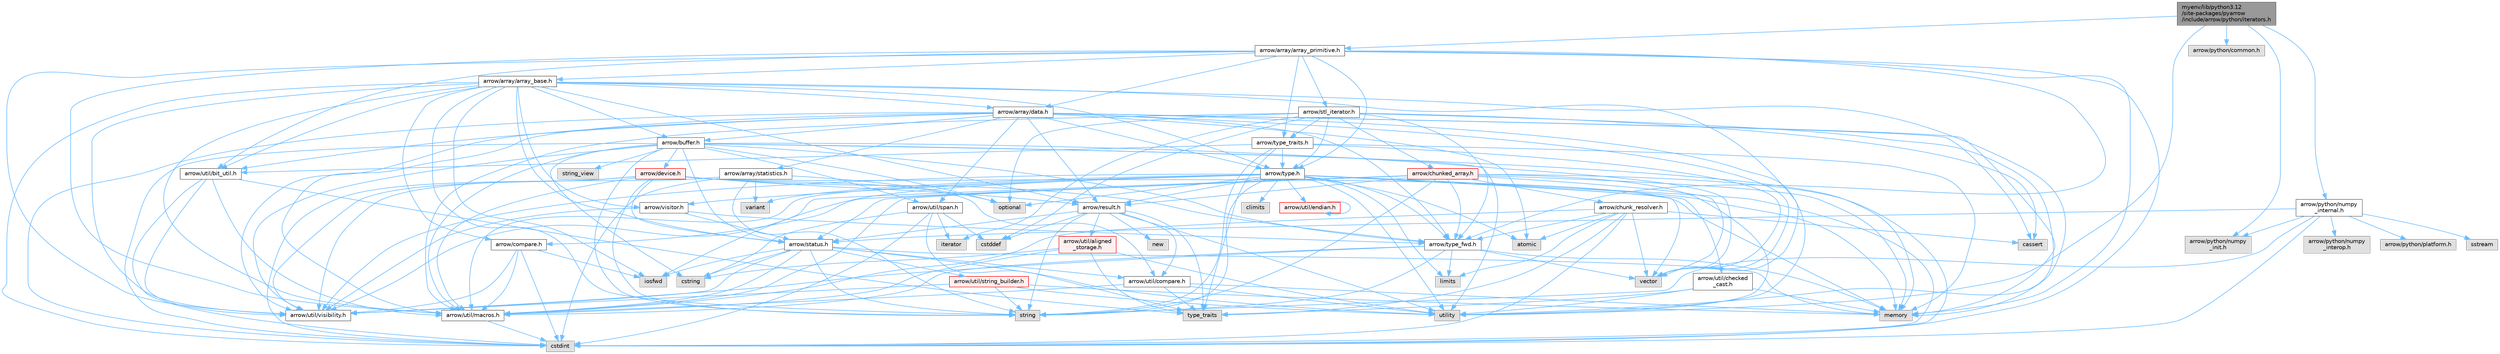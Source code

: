 digraph "myenv/lib/python3.12/site-packages/pyarrow/include/arrow/python/iterators.h"
{
 // LATEX_PDF_SIZE
  bgcolor="transparent";
  edge [fontname=Helvetica,fontsize=10,labelfontname=Helvetica,labelfontsize=10];
  node [fontname=Helvetica,fontsize=10,shape=box,height=0.2,width=0.4];
  Node1 [id="Node000001",label="myenv/lib/python3.12\l/site-packages/pyarrow\l/include/arrow/python/iterators.h",height=0.2,width=0.4,color="gray40", fillcolor="grey60", style="filled", fontcolor="black",tooltip=" "];
  Node1 -> Node2 [id="edge1_Node000001_Node000002",color="steelblue1",style="solid",tooltip=" "];
  Node2 [id="Node000002",label="utility",height=0.2,width=0.4,color="grey60", fillcolor="#E0E0E0", style="filled",tooltip=" "];
  Node1 -> Node3 [id="edge2_Node000001_Node000003",color="steelblue1",style="solid",tooltip=" "];
  Node3 [id="Node000003",label="arrow/array/array_primitive.h",height=0.2,width=0.4,color="grey40", fillcolor="white", style="filled",URL="$array__primitive_8h.html",tooltip=" "];
  Node3 -> Node4 [id="edge3_Node000003_Node000004",color="steelblue1",style="solid",tooltip=" "];
  Node4 [id="Node000004",label="cstdint",height=0.2,width=0.4,color="grey60", fillcolor="#E0E0E0", style="filled",tooltip=" "];
  Node3 -> Node5 [id="edge4_Node000003_Node000005",color="steelblue1",style="solid",tooltip=" "];
  Node5 [id="Node000005",label="memory",height=0.2,width=0.4,color="grey60", fillcolor="#E0E0E0", style="filled",tooltip=" "];
  Node3 -> Node6 [id="edge5_Node000003_Node000006",color="steelblue1",style="solid",tooltip=" "];
  Node6 [id="Node000006",label="arrow/array/array_base.h",height=0.2,width=0.4,color="grey40", fillcolor="white", style="filled",URL="$array__base_8h.html",tooltip=" "];
  Node6 -> Node4 [id="edge6_Node000006_Node000004",color="steelblue1",style="solid",tooltip=" "];
  Node6 -> Node7 [id="edge7_Node000006_Node000007",color="steelblue1",style="solid",tooltip=" "];
  Node7 [id="Node000007",label="iosfwd",height=0.2,width=0.4,color="grey60", fillcolor="#E0E0E0", style="filled",tooltip=" "];
  Node6 -> Node5 [id="edge8_Node000006_Node000005",color="steelblue1",style="solid",tooltip=" "];
  Node6 -> Node8 [id="edge9_Node000006_Node000008",color="steelblue1",style="solid",tooltip=" "];
  Node8 [id="Node000008",label="string",height=0.2,width=0.4,color="grey60", fillcolor="#E0E0E0", style="filled",tooltip=" "];
  Node6 -> Node9 [id="edge10_Node000006_Node000009",color="steelblue1",style="solid",tooltip=" "];
  Node9 [id="Node000009",label="vector",height=0.2,width=0.4,color="grey60", fillcolor="#E0E0E0", style="filled",tooltip=" "];
  Node6 -> Node10 [id="edge11_Node000006_Node000010",color="steelblue1",style="solid",tooltip=" "];
  Node10 [id="Node000010",label="arrow/array/data.h",height=0.2,width=0.4,color="grey40", fillcolor="white", style="filled",URL="$data_8h.html",tooltip=" "];
  Node10 -> Node11 [id="edge12_Node000010_Node000011",color="steelblue1",style="solid",tooltip=" "];
  Node11 [id="Node000011",label="atomic",height=0.2,width=0.4,color="grey60", fillcolor="#E0E0E0", style="filled",tooltip=" "];
  Node10 -> Node12 [id="edge13_Node000010_Node000012",color="steelblue1",style="solid",tooltip=" "];
  Node12 [id="Node000012",label="cassert",height=0.2,width=0.4,color="grey60", fillcolor="#E0E0E0", style="filled",tooltip=" "];
  Node10 -> Node4 [id="edge14_Node000010_Node000004",color="steelblue1",style="solid",tooltip=" "];
  Node10 -> Node5 [id="edge15_Node000010_Node000005",color="steelblue1",style="solid",tooltip=" "];
  Node10 -> Node2 [id="edge16_Node000010_Node000002",color="steelblue1",style="solid",tooltip=" "];
  Node10 -> Node9 [id="edge17_Node000010_Node000009",color="steelblue1",style="solid",tooltip=" "];
  Node10 -> Node13 [id="edge18_Node000010_Node000013",color="steelblue1",style="solid",tooltip=" "];
  Node13 [id="Node000013",label="arrow/array/statistics.h",height=0.2,width=0.4,color="grey40", fillcolor="white", style="filled",URL="$arrow_2array_2statistics_8h.html",tooltip=" "];
  Node13 -> Node4 [id="edge19_Node000013_Node000004",color="steelblue1",style="solid",tooltip=" "];
  Node13 -> Node14 [id="edge20_Node000013_Node000014",color="steelblue1",style="solid",tooltip=" "];
  Node14 [id="Node000014",label="optional",height=0.2,width=0.4,color="grey60", fillcolor="#E0E0E0", style="filled",tooltip=" "];
  Node13 -> Node8 [id="edge21_Node000013_Node000008",color="steelblue1",style="solid",tooltip=" "];
  Node13 -> Node15 [id="edge22_Node000013_Node000015",color="steelblue1",style="solid",tooltip=" "];
  Node15 [id="Node000015",label="variant",height=0.2,width=0.4,color="grey60", fillcolor="#E0E0E0", style="filled",tooltip=" "];
  Node13 -> Node16 [id="edge23_Node000013_Node000016",color="steelblue1",style="solid",tooltip=" "];
  Node16 [id="Node000016",label="arrow/util/visibility.h",height=0.2,width=0.4,color="grey40", fillcolor="white", style="filled",URL="$include_2arrow_2util_2visibility_8h.html",tooltip=" "];
  Node10 -> Node17 [id="edge24_Node000010_Node000017",color="steelblue1",style="solid",tooltip=" "];
  Node17 [id="Node000017",label="arrow/buffer.h",height=0.2,width=0.4,color="grey40", fillcolor="white", style="filled",URL="$buffer_8h.html",tooltip=" "];
  Node17 -> Node4 [id="edge25_Node000017_Node000004",color="steelblue1",style="solid",tooltip=" "];
  Node17 -> Node18 [id="edge26_Node000017_Node000018",color="steelblue1",style="solid",tooltip=" "];
  Node18 [id="Node000018",label="cstring",height=0.2,width=0.4,color="grey60", fillcolor="#E0E0E0", style="filled",tooltip=" "];
  Node17 -> Node5 [id="edge27_Node000017_Node000005",color="steelblue1",style="solid",tooltip=" "];
  Node17 -> Node14 [id="edge28_Node000017_Node000014",color="steelblue1",style="solid",tooltip=" "];
  Node17 -> Node8 [id="edge29_Node000017_Node000008",color="steelblue1",style="solid",tooltip=" "];
  Node17 -> Node19 [id="edge30_Node000017_Node000019",color="steelblue1",style="solid",tooltip=" "];
  Node19 [id="Node000019",label="string_view",height=0.2,width=0.4,color="grey60", fillcolor="#E0E0E0", style="filled",tooltip=" "];
  Node17 -> Node2 [id="edge31_Node000017_Node000002",color="steelblue1",style="solid",tooltip=" "];
  Node17 -> Node9 [id="edge32_Node000017_Node000009",color="steelblue1",style="solid",tooltip=" "];
  Node17 -> Node20 [id="edge33_Node000017_Node000020",color="steelblue1",style="solid",tooltip=" "];
  Node20 [id="Node000020",label="arrow/device.h",height=0.2,width=0.4,color="red", fillcolor="#FFF0F0", style="filled",URL="$device_8h.html",tooltip=" "];
  Node20 -> Node4 [id="edge34_Node000020_Node000004",color="steelblue1",style="solid",tooltip=" "];
  Node20 -> Node5 [id="edge35_Node000020_Node000005",color="steelblue1",style="solid",tooltip=" "];
  Node20 -> Node8 [id="edge36_Node000020_Node000008",color="steelblue1",style="solid",tooltip=" "];
  Node20 -> Node26 [id="edge37_Node000020_Node000026",color="steelblue1",style="solid",tooltip=" "];
  Node26 [id="Node000026",label="arrow/result.h",height=0.2,width=0.4,color="grey40", fillcolor="white", style="filled",URL="$result_8h.html",tooltip=" "];
  Node26 -> Node27 [id="edge38_Node000026_Node000027",color="steelblue1",style="solid",tooltip=" "];
  Node27 [id="Node000027",label="cstddef",height=0.2,width=0.4,color="grey60", fillcolor="#E0E0E0", style="filled",tooltip=" "];
  Node26 -> Node28 [id="edge39_Node000026_Node000028",color="steelblue1",style="solid",tooltip=" "];
  Node28 [id="Node000028",label="new",height=0.2,width=0.4,color="grey60", fillcolor="#E0E0E0", style="filled",tooltip=" "];
  Node26 -> Node8 [id="edge40_Node000026_Node000008",color="steelblue1",style="solid",tooltip=" "];
  Node26 -> Node29 [id="edge41_Node000026_Node000029",color="steelblue1",style="solid",tooltip=" "];
  Node29 [id="Node000029",label="type_traits",height=0.2,width=0.4,color="grey60", fillcolor="#E0E0E0", style="filled",tooltip=" "];
  Node26 -> Node2 [id="edge42_Node000026_Node000002",color="steelblue1",style="solid",tooltip=" "];
  Node26 -> Node30 [id="edge43_Node000026_Node000030",color="steelblue1",style="solid",tooltip=" "];
  Node30 [id="Node000030",label="arrow/status.h",height=0.2,width=0.4,color="grey40", fillcolor="white", style="filled",URL="$status_8h.html",tooltip=" "];
  Node30 -> Node18 [id="edge44_Node000030_Node000018",color="steelblue1",style="solid",tooltip=" "];
  Node30 -> Node7 [id="edge45_Node000030_Node000007",color="steelblue1",style="solid",tooltip=" "];
  Node30 -> Node5 [id="edge46_Node000030_Node000005",color="steelblue1",style="solid",tooltip=" "];
  Node30 -> Node8 [id="edge47_Node000030_Node000008",color="steelblue1",style="solid",tooltip=" "];
  Node30 -> Node2 [id="edge48_Node000030_Node000002",color="steelblue1",style="solid",tooltip=" "];
  Node30 -> Node31 [id="edge49_Node000030_Node000031",color="steelblue1",style="solid",tooltip=" "];
  Node31 [id="Node000031",label="arrow/util/compare.h",height=0.2,width=0.4,color="grey40", fillcolor="white", style="filled",URL="$util_2compare_8h.html",tooltip=" "];
  Node31 -> Node5 [id="edge50_Node000031_Node000005",color="steelblue1",style="solid",tooltip=" "];
  Node31 -> Node29 [id="edge51_Node000031_Node000029",color="steelblue1",style="solid",tooltip=" "];
  Node31 -> Node2 [id="edge52_Node000031_Node000002",color="steelblue1",style="solid",tooltip=" "];
  Node31 -> Node25 [id="edge53_Node000031_Node000025",color="steelblue1",style="solid",tooltip=" "];
  Node25 [id="Node000025",label="arrow/util/macros.h",height=0.2,width=0.4,color="grey40", fillcolor="white", style="filled",URL="$macros_8h.html",tooltip=" "];
  Node25 -> Node4 [id="edge54_Node000025_Node000004",color="steelblue1",style="solid",tooltip=" "];
  Node30 -> Node25 [id="edge55_Node000030_Node000025",color="steelblue1",style="solid",tooltip=" "];
  Node30 -> Node32 [id="edge56_Node000030_Node000032",color="steelblue1",style="solid",tooltip=" "];
  Node32 [id="Node000032",label="arrow/util/string_builder.h",height=0.2,width=0.4,color="red", fillcolor="#FFF0F0", style="filled",URL="$string__builder_8h.html",tooltip=" "];
  Node32 -> Node5 [id="edge57_Node000032_Node000005",color="steelblue1",style="solid",tooltip=" "];
  Node32 -> Node8 [id="edge58_Node000032_Node000008",color="steelblue1",style="solid",tooltip=" "];
  Node32 -> Node2 [id="edge59_Node000032_Node000002",color="steelblue1",style="solid",tooltip=" "];
  Node32 -> Node16 [id="edge60_Node000032_Node000016",color="steelblue1",style="solid",tooltip=" "];
  Node30 -> Node16 [id="edge61_Node000030_Node000016",color="steelblue1",style="solid",tooltip=" "];
  Node26 -> Node34 [id="edge62_Node000026_Node000034",color="steelblue1",style="solid",tooltip=" "];
  Node34 [id="Node000034",label="arrow/util/aligned\l_storage.h",height=0.2,width=0.4,color="red", fillcolor="#FFF0F0", style="filled",URL="$aligned__storage_8h.html",tooltip=" "];
  Node34 -> Node18 [id="edge63_Node000034_Node000018",color="steelblue1",style="solid",tooltip=" "];
  Node34 -> Node29 [id="edge64_Node000034_Node000029",color="steelblue1",style="solid",tooltip=" "];
  Node34 -> Node2 [id="edge65_Node000034_Node000002",color="steelblue1",style="solid",tooltip=" "];
  Node34 -> Node25 [id="edge66_Node000034_Node000025",color="steelblue1",style="solid",tooltip=" "];
  Node26 -> Node31 [id="edge67_Node000026_Node000031",color="steelblue1",style="solid",tooltip=" "];
  Node20 -> Node30 [id="edge68_Node000020_Node000030",color="steelblue1",style="solid",tooltip=" "];
  Node20 -> Node23 [id="edge69_Node000020_Node000023",color="steelblue1",style="solid",tooltip=" "];
  Node23 [id="Node000023",label="arrow/type_fwd.h",height=0.2,width=0.4,color="grey40", fillcolor="white", style="filled",URL="$arrow_2type__fwd_8h.html",tooltip=" "];
  Node23 -> Node24 [id="edge70_Node000023_Node000024",color="steelblue1",style="solid",tooltip=" "];
  Node24 [id="Node000024",label="limits",height=0.2,width=0.4,color="grey60", fillcolor="#E0E0E0", style="filled",tooltip=" "];
  Node23 -> Node5 [id="edge71_Node000023_Node000005",color="steelblue1",style="solid",tooltip=" "];
  Node23 -> Node8 [id="edge72_Node000023_Node000008",color="steelblue1",style="solid",tooltip=" "];
  Node23 -> Node9 [id="edge73_Node000023_Node000009",color="steelblue1",style="solid",tooltip=" "];
  Node23 -> Node25 [id="edge74_Node000023_Node000025",color="steelblue1",style="solid",tooltip=" "];
  Node23 -> Node16 [id="edge75_Node000023_Node000016",color="steelblue1",style="solid",tooltip=" "];
  Node20 -> Node31 [id="edge76_Node000020_Node000031",color="steelblue1",style="solid",tooltip=" "];
  Node20 -> Node25 [id="edge77_Node000020_Node000025",color="steelblue1",style="solid",tooltip=" "];
  Node20 -> Node16 [id="edge78_Node000020_Node000016",color="steelblue1",style="solid",tooltip=" "];
  Node17 -> Node30 [id="edge79_Node000017_Node000030",color="steelblue1",style="solid",tooltip=" "];
  Node17 -> Node23 [id="edge80_Node000017_Node000023",color="steelblue1",style="solid",tooltip=" "];
  Node17 -> Node25 [id="edge81_Node000017_Node000025",color="steelblue1",style="solid",tooltip=" "];
  Node17 -> Node36 [id="edge82_Node000017_Node000036",color="steelblue1",style="solid",tooltip=" "];
  Node36 [id="Node000036",label="arrow/util/span.h",height=0.2,width=0.4,color="grey40", fillcolor="white", style="filled",URL="$span_8h.html",tooltip=" "];
  Node36 -> Node27 [id="edge83_Node000036_Node000027",color="steelblue1",style="solid",tooltip=" "];
  Node36 -> Node4 [id="edge84_Node000036_Node000004",color="steelblue1",style="solid",tooltip=" "];
  Node36 -> Node18 [id="edge85_Node000036_Node000018",color="steelblue1",style="solid",tooltip=" "];
  Node36 -> Node37 [id="edge86_Node000036_Node000037",color="steelblue1",style="solid",tooltip=" "];
  Node37 [id="Node000037",label="iterator",height=0.2,width=0.4,color="grey60", fillcolor="#E0E0E0", style="filled",tooltip=" "];
  Node36 -> Node29 [id="edge87_Node000036_Node000029",color="steelblue1",style="solid",tooltip=" "];
  Node17 -> Node16 [id="edge88_Node000017_Node000016",color="steelblue1",style="solid",tooltip=" "];
  Node10 -> Node26 [id="edge89_Node000010_Node000026",color="steelblue1",style="solid",tooltip=" "];
  Node10 -> Node38 [id="edge90_Node000010_Node000038",color="steelblue1",style="solid",tooltip=" "];
  Node38 [id="Node000038",label="arrow/type.h",height=0.2,width=0.4,color="grey40", fillcolor="white", style="filled",URL="$type_8h.html",tooltip=" "];
  Node38 -> Node11 [id="edge91_Node000038_Node000011",color="steelblue1",style="solid",tooltip=" "];
  Node38 -> Node39 [id="edge92_Node000038_Node000039",color="steelblue1",style="solid",tooltip=" "];
  Node39 [id="Node000039",label="climits",height=0.2,width=0.4,color="grey60", fillcolor="#E0E0E0", style="filled",tooltip=" "];
  Node38 -> Node4 [id="edge93_Node000038_Node000004",color="steelblue1",style="solid",tooltip=" "];
  Node38 -> Node7 [id="edge94_Node000038_Node000007",color="steelblue1",style="solid",tooltip=" "];
  Node38 -> Node24 [id="edge95_Node000038_Node000024",color="steelblue1",style="solid",tooltip=" "];
  Node38 -> Node5 [id="edge96_Node000038_Node000005",color="steelblue1",style="solid",tooltip=" "];
  Node38 -> Node14 [id="edge97_Node000038_Node000014",color="steelblue1",style="solid",tooltip=" "];
  Node38 -> Node8 [id="edge98_Node000038_Node000008",color="steelblue1",style="solid",tooltip=" "];
  Node38 -> Node2 [id="edge99_Node000038_Node000002",color="steelblue1",style="solid",tooltip=" "];
  Node38 -> Node15 [id="edge100_Node000038_Node000015",color="steelblue1",style="solid",tooltip=" "];
  Node38 -> Node9 [id="edge101_Node000038_Node000009",color="steelblue1",style="solid",tooltip=" "];
  Node38 -> Node26 [id="edge102_Node000038_Node000026",color="steelblue1",style="solid",tooltip=" "];
  Node38 -> Node23 [id="edge103_Node000038_Node000023",color="steelblue1",style="solid",tooltip=" "];
  Node38 -> Node40 [id="edge104_Node000038_Node000040",color="steelblue1",style="solid",tooltip=" "];
  Node40 [id="Node000040",label="arrow/util/checked\l_cast.h",height=0.2,width=0.4,color="grey40", fillcolor="white", style="filled",URL="$checked__cast_8h.html",tooltip=" "];
  Node40 -> Node5 [id="edge105_Node000040_Node000005",color="steelblue1",style="solid",tooltip=" "];
  Node40 -> Node29 [id="edge106_Node000040_Node000029",color="steelblue1",style="solid",tooltip=" "];
  Node40 -> Node2 [id="edge107_Node000040_Node000002",color="steelblue1",style="solid",tooltip=" "];
  Node38 -> Node41 [id="edge108_Node000038_Node000041",color="steelblue1",style="solid",tooltip=" "];
  Node41 [id="Node000041",label="arrow/util/endian.h",height=0.2,width=0.4,color="red", fillcolor="#FFF0F0", style="filled",URL="$endian_8h.html",tooltip=" "];
  Node41 -> Node41 [id="edge109_Node000041_Node000041",color="steelblue1",style="solid",tooltip=" "];
  Node38 -> Node25 [id="edge110_Node000038_Node000025",color="steelblue1",style="solid",tooltip=" "];
  Node38 -> Node16 [id="edge111_Node000038_Node000016",color="steelblue1",style="solid",tooltip=" "];
  Node38 -> Node46 [id="edge112_Node000038_Node000046",color="steelblue1",style="solid",tooltip=" "];
  Node46 [id="Node000046",label="arrow/visitor.h",height=0.2,width=0.4,color="grey40", fillcolor="white", style="filled",URL="$visitor_8h.html",tooltip=" "];
  Node46 -> Node30 [id="edge113_Node000046_Node000030",color="steelblue1",style="solid",tooltip=" "];
  Node46 -> Node23 [id="edge114_Node000046_Node000023",color="steelblue1",style="solid",tooltip=" "];
  Node46 -> Node16 [id="edge115_Node000046_Node000016",color="steelblue1",style="solid",tooltip=" "];
  Node10 -> Node23 [id="edge116_Node000010_Node000023",color="steelblue1",style="solid",tooltip=" "];
  Node10 -> Node47 [id="edge117_Node000010_Node000047",color="steelblue1",style="solid",tooltip=" "];
  Node47 [id="Node000047",label="arrow/util/bit_util.h",height=0.2,width=0.4,color="grey40", fillcolor="white", style="filled",URL="$bit__util_8h.html",tooltip=" "];
  Node47 -> Node4 [id="edge118_Node000047_Node000004",color="steelblue1",style="solid",tooltip=" "];
  Node47 -> Node29 [id="edge119_Node000047_Node000029",color="steelblue1",style="solid",tooltip=" "];
  Node47 -> Node25 [id="edge120_Node000047_Node000025",color="steelblue1",style="solid",tooltip=" "];
  Node47 -> Node16 [id="edge121_Node000047_Node000016",color="steelblue1",style="solid",tooltip=" "];
  Node10 -> Node25 [id="edge122_Node000010_Node000025",color="steelblue1",style="solid",tooltip=" "];
  Node10 -> Node36 [id="edge123_Node000010_Node000036",color="steelblue1",style="solid",tooltip=" "];
  Node10 -> Node16 [id="edge124_Node000010_Node000016",color="steelblue1",style="solid",tooltip=" "];
  Node6 -> Node17 [id="edge125_Node000006_Node000017",color="steelblue1",style="solid",tooltip=" "];
  Node6 -> Node48 [id="edge126_Node000006_Node000048",color="steelblue1",style="solid",tooltip=" "];
  Node48 [id="Node000048",label="arrow/compare.h",height=0.2,width=0.4,color="grey40", fillcolor="white", style="filled",URL="$compare_8h.html",tooltip=" "];
  Node48 -> Node4 [id="edge127_Node000048_Node000004",color="steelblue1",style="solid",tooltip=" "];
  Node48 -> Node7 [id="edge128_Node000048_Node000007",color="steelblue1",style="solid",tooltip=" "];
  Node48 -> Node25 [id="edge129_Node000048_Node000025",color="steelblue1",style="solid",tooltip=" "];
  Node48 -> Node16 [id="edge130_Node000048_Node000016",color="steelblue1",style="solid",tooltip=" "];
  Node6 -> Node26 [id="edge131_Node000006_Node000026",color="steelblue1",style="solid",tooltip=" "];
  Node6 -> Node30 [id="edge132_Node000006_Node000030",color="steelblue1",style="solid",tooltip=" "];
  Node6 -> Node38 [id="edge133_Node000006_Node000038",color="steelblue1",style="solid",tooltip=" "];
  Node6 -> Node47 [id="edge134_Node000006_Node000047",color="steelblue1",style="solid",tooltip=" "];
  Node6 -> Node25 [id="edge135_Node000006_Node000025",color="steelblue1",style="solid",tooltip=" "];
  Node6 -> Node16 [id="edge136_Node000006_Node000016",color="steelblue1",style="solid",tooltip=" "];
  Node6 -> Node46 [id="edge137_Node000006_Node000046",color="steelblue1",style="solid",tooltip=" "];
  Node3 -> Node10 [id="edge138_Node000003_Node000010",color="steelblue1",style="solid",tooltip=" "];
  Node3 -> Node49 [id="edge139_Node000003_Node000049",color="steelblue1",style="solid",tooltip=" "];
  Node49 [id="Node000049",label="arrow/stl_iterator.h",height=0.2,width=0.4,color="grey40", fillcolor="white", style="filled",URL="$stl__iterator_8h.html",tooltip=" "];
  Node49 -> Node12 [id="edge140_Node000049_Node000012",color="steelblue1",style="solid",tooltip=" "];
  Node49 -> Node27 [id="edge141_Node000049_Node000027",color="steelblue1",style="solid",tooltip=" "];
  Node49 -> Node37 [id="edge142_Node000049_Node000037",color="steelblue1",style="solid",tooltip=" "];
  Node49 -> Node14 [id="edge143_Node000049_Node000014",color="steelblue1",style="solid",tooltip=" "];
  Node49 -> Node2 [id="edge144_Node000049_Node000002",color="steelblue1",style="solid",tooltip=" "];
  Node49 -> Node50 [id="edge145_Node000049_Node000050",color="steelblue1",style="solid",tooltip=" "];
  Node50 [id="Node000050",label="arrow/chunked_array.h",height=0.2,width=0.4,color="red", fillcolor="#FFF0F0", style="filled",URL="$chunked__array_8h.html",tooltip=" "];
  Node50 -> Node4 [id="edge146_Node000050_Node000004",color="steelblue1",style="solid",tooltip=" "];
  Node50 -> Node5 [id="edge147_Node000050_Node000005",color="steelblue1",style="solid",tooltip=" "];
  Node50 -> Node8 [id="edge148_Node000050_Node000008",color="steelblue1",style="solid",tooltip=" "];
  Node50 -> Node2 [id="edge149_Node000050_Node000002",color="steelblue1",style="solid",tooltip=" "];
  Node50 -> Node9 [id="edge150_Node000050_Node000009",color="steelblue1",style="solid",tooltip=" "];
  Node50 -> Node51 [id="edge151_Node000050_Node000051",color="steelblue1",style="solid",tooltip=" "];
  Node51 [id="Node000051",label="arrow/chunk_resolver.h",height=0.2,width=0.4,color="grey40", fillcolor="white", style="filled",URL="$chunk__resolver_8h.html",tooltip=" "];
  Node51 -> Node11 [id="edge152_Node000051_Node000011",color="steelblue1",style="solid",tooltip=" "];
  Node51 -> Node12 [id="edge153_Node000051_Node000012",color="steelblue1",style="solid",tooltip=" "];
  Node51 -> Node4 [id="edge154_Node000051_Node000004",color="steelblue1",style="solid",tooltip=" "];
  Node51 -> Node24 [id="edge155_Node000051_Node000024",color="steelblue1",style="solid",tooltip=" "];
  Node51 -> Node29 [id="edge156_Node000051_Node000029",color="steelblue1",style="solid",tooltip=" "];
  Node51 -> Node9 [id="edge157_Node000051_Node000009",color="steelblue1",style="solid",tooltip=" "];
  Node51 -> Node23 [id="edge158_Node000051_Node000023",color="steelblue1",style="solid",tooltip=" "];
  Node51 -> Node25 [id="edge159_Node000051_Node000025",color="steelblue1",style="solid",tooltip=" "];
  Node50 -> Node48 [id="edge160_Node000050_Node000048",color="steelblue1",style="solid",tooltip=" "];
  Node50 -> Node26 [id="edge161_Node000050_Node000026",color="steelblue1",style="solid",tooltip=" "];
  Node50 -> Node30 [id="edge162_Node000050_Node000030",color="steelblue1",style="solid",tooltip=" "];
  Node50 -> Node23 [id="edge163_Node000050_Node000023",color="steelblue1",style="solid",tooltip=" "];
  Node50 -> Node25 [id="edge164_Node000050_Node000025",color="steelblue1",style="solid",tooltip=" "];
  Node50 -> Node16 [id="edge165_Node000050_Node000016",color="steelblue1",style="solid",tooltip=" "];
  Node49 -> Node38 [id="edge166_Node000049_Node000038",color="steelblue1",style="solid",tooltip=" "];
  Node49 -> Node23 [id="edge167_Node000049_Node000023",color="steelblue1",style="solid",tooltip=" "];
  Node49 -> Node54 [id="edge168_Node000049_Node000054",color="steelblue1",style="solid",tooltip=" "];
  Node54 [id="Node000054",label="arrow/type_traits.h",height=0.2,width=0.4,color="grey40", fillcolor="white", style="filled",URL="$include_2arrow_2type__traits_8h.html",tooltip=" "];
  Node54 -> Node5 [id="edge169_Node000054_Node000005",color="steelblue1",style="solid",tooltip=" "];
  Node54 -> Node8 [id="edge170_Node000054_Node000008",color="steelblue1",style="solid",tooltip=" "];
  Node54 -> Node29 [id="edge171_Node000054_Node000029",color="steelblue1",style="solid",tooltip=" "];
  Node54 -> Node9 [id="edge172_Node000054_Node000009",color="steelblue1",style="solid",tooltip=" "];
  Node54 -> Node38 [id="edge173_Node000054_Node000038",color="steelblue1",style="solid",tooltip=" "];
  Node54 -> Node47 [id="edge174_Node000054_Node000047",color="steelblue1",style="solid",tooltip=" "];
  Node49 -> Node25 [id="edge175_Node000049_Node000025",color="steelblue1",style="solid",tooltip=" "];
  Node3 -> Node38 [id="edge176_Node000003_Node000038",color="steelblue1",style="solid",tooltip=" "];
  Node3 -> Node23 [id="edge177_Node000003_Node000023",color="steelblue1",style="solid",tooltip=" "];
  Node3 -> Node54 [id="edge178_Node000003_Node000054",color="steelblue1",style="solid",tooltip=" "];
  Node3 -> Node47 [id="edge179_Node000003_Node000047",color="steelblue1",style="solid",tooltip=" "];
  Node3 -> Node25 [id="edge180_Node000003_Node000025",color="steelblue1",style="solid",tooltip=" "];
  Node3 -> Node16 [id="edge181_Node000003_Node000016",color="steelblue1",style="solid",tooltip=" "];
  Node1 -> Node55 [id="edge182_Node000001_Node000055",color="steelblue1",style="solid",tooltip=" "];
  Node55 [id="Node000055",label="arrow/python/common.h",height=0.2,width=0.4,color="grey60", fillcolor="#E0E0E0", style="filled",tooltip=" "];
  Node1 -> Node56 [id="edge183_Node000001_Node000056",color="steelblue1",style="solid",tooltip=" "];
  Node56 [id="Node000056",label="arrow/python/numpy\l_init.h",height=0.2,width=0.4,color="grey60", fillcolor="#E0E0E0", style="filled",tooltip=" "];
  Node1 -> Node57 [id="edge184_Node000001_Node000057",color="steelblue1",style="solid",tooltip=" "];
  Node57 [id="Node000057",label="arrow/python/numpy\l_internal.h",height=0.2,width=0.4,color="grey40", fillcolor="white", style="filled",URL="$numpy__internal_8h.html",tooltip=" "];
  Node57 -> Node56 [id="edge185_Node000057_Node000056",color="steelblue1",style="solid",tooltip=" "];
  Node57 -> Node58 [id="edge186_Node000057_Node000058",color="steelblue1",style="solid",tooltip=" "];
  Node58 [id="Node000058",label="arrow/python/numpy\l_interop.h",height=0.2,width=0.4,color="grey60", fillcolor="#E0E0E0", style="filled",tooltip=" "];
  Node57 -> Node30 [id="edge187_Node000057_Node000030",color="steelblue1",style="solid",tooltip=" "];
  Node57 -> Node59 [id="edge188_Node000057_Node000059",color="steelblue1",style="solid",tooltip=" "];
  Node59 [id="Node000059",label="arrow/python/platform.h",height=0.2,width=0.4,color="grey60", fillcolor="#E0E0E0", style="filled",tooltip=" "];
  Node57 -> Node4 [id="edge189_Node000057_Node000004",color="steelblue1",style="solid",tooltip=" "];
  Node57 -> Node60 [id="edge190_Node000057_Node000060",color="steelblue1",style="solid",tooltip=" "];
  Node60 [id="Node000060",label="sstream",height=0.2,width=0.4,color="grey60", fillcolor="#E0E0E0", style="filled",tooltip=" "];
  Node57 -> Node8 [id="edge191_Node000057_Node000008",color="steelblue1",style="solid",tooltip=" "];
}
